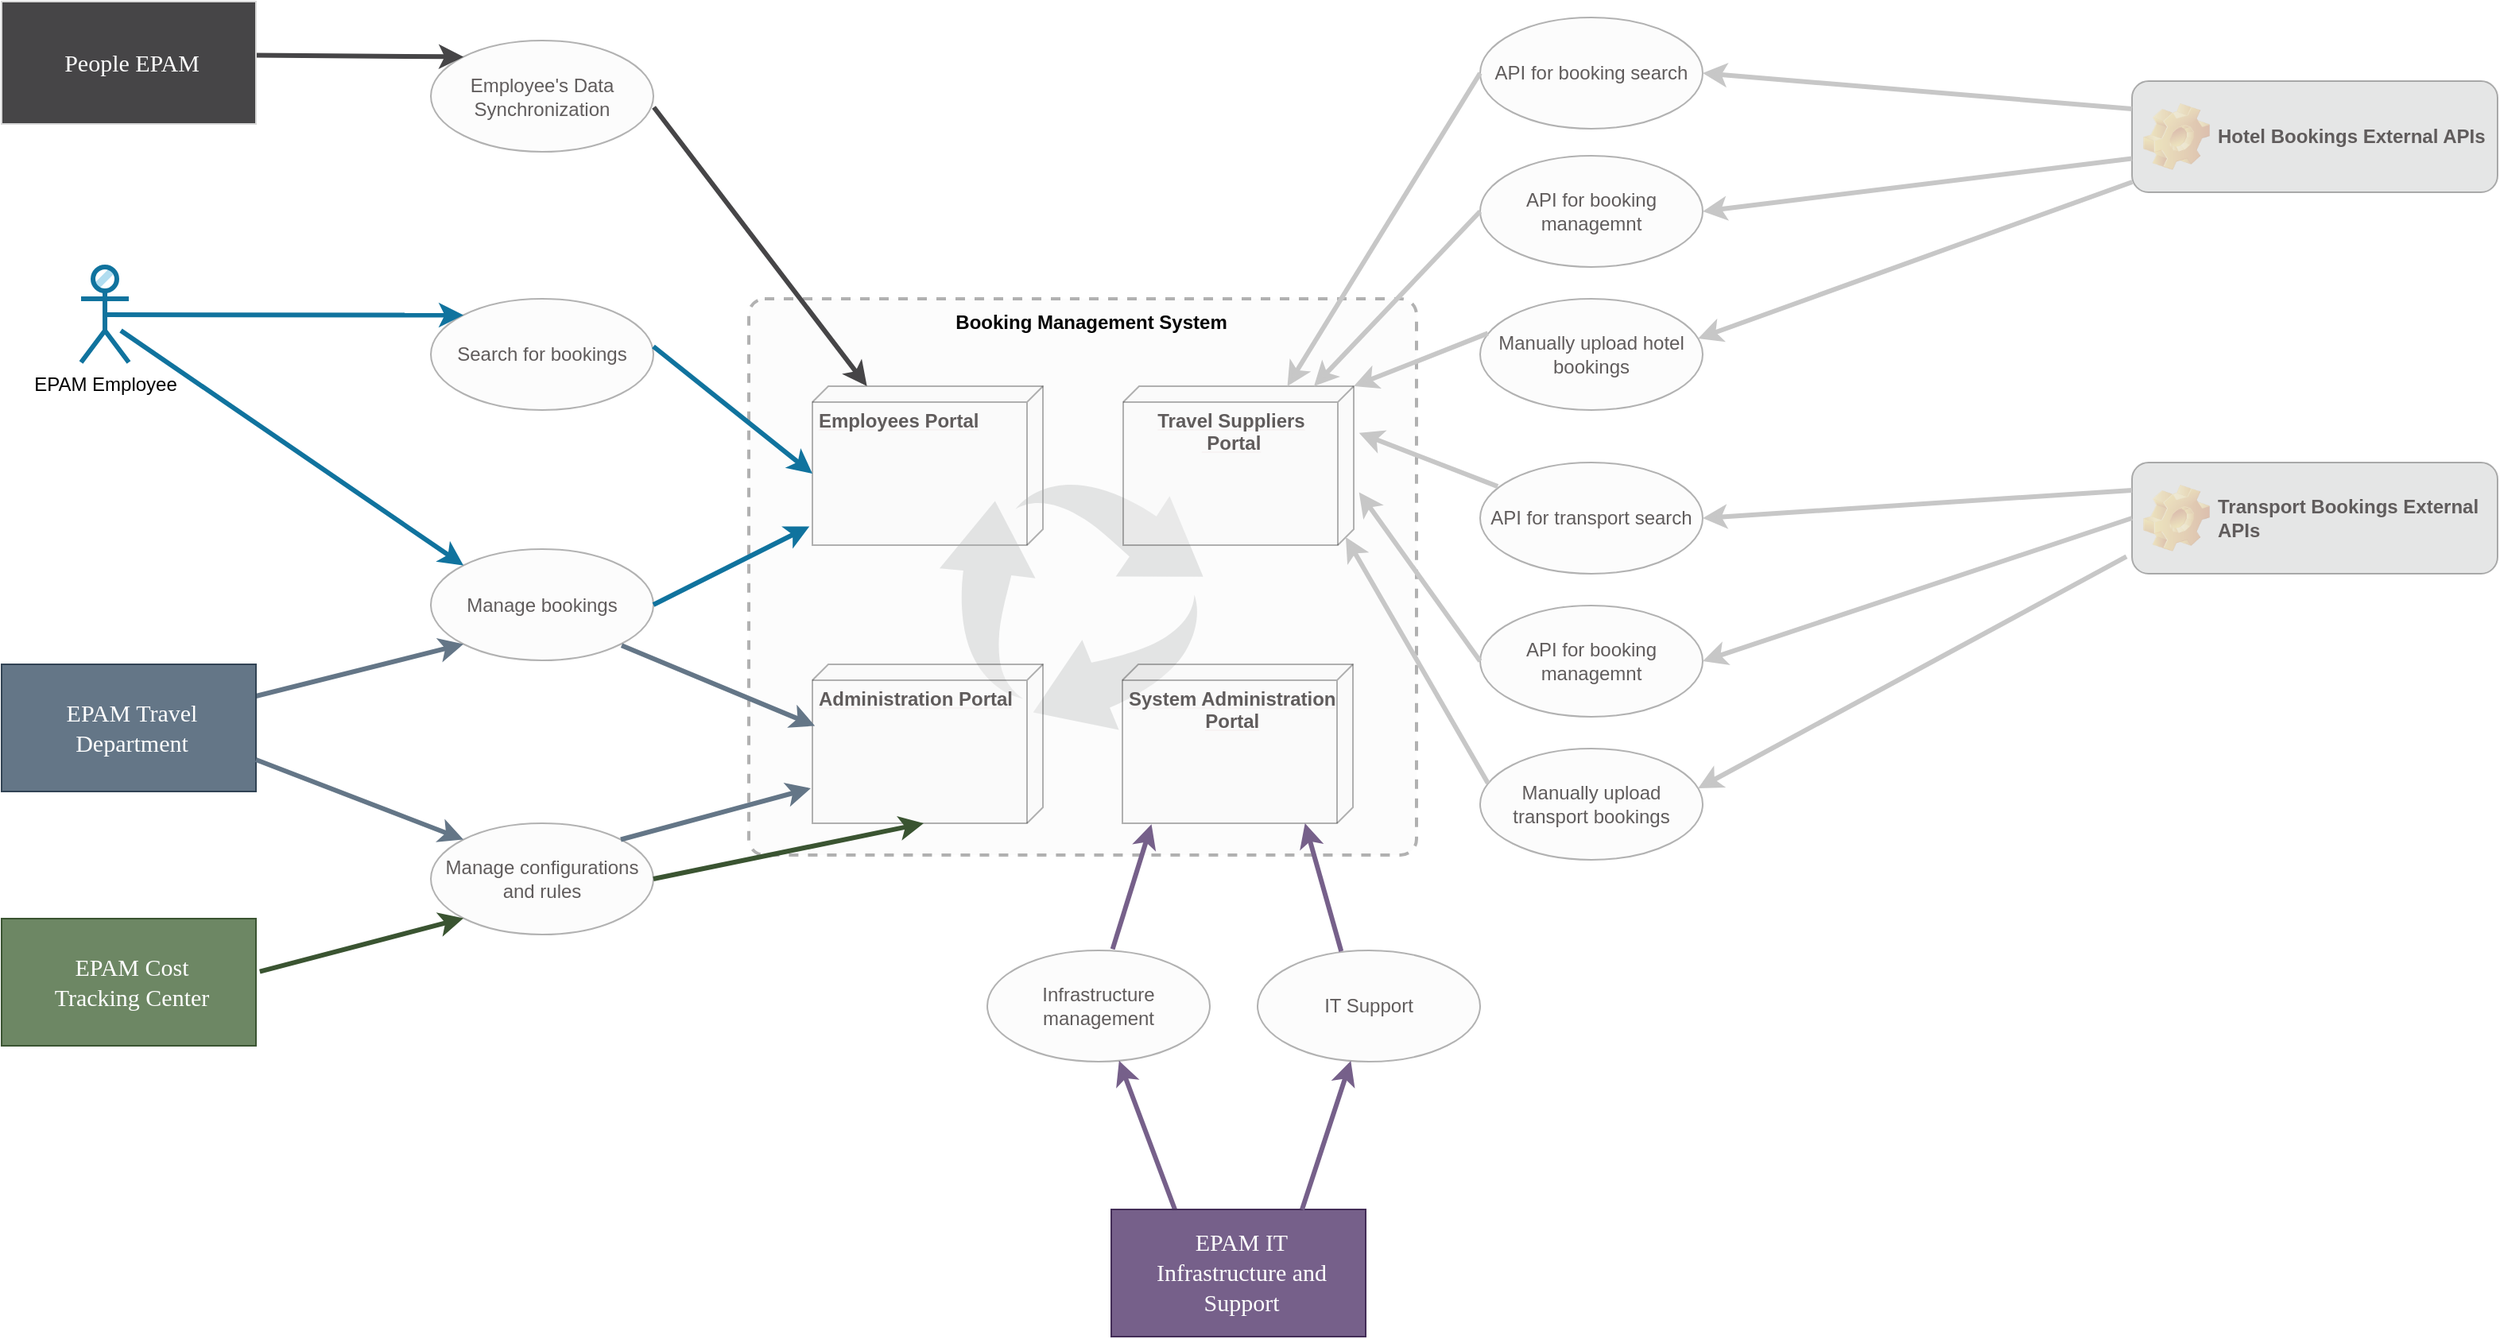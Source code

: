 <mxfile version="20.7.4" type="github"><diagram id="6KhqzitW6OaVGn5FPKc8" name="Page-1"><mxGraphModel dx="3235" dy="1360" grid="1" gridSize="10" guides="1" tooltips="1" connect="1" arrows="1" fold="1" page="1" pageScale="1" pageWidth="850" pageHeight="1100" background="#ffffff" math="0" shadow="0"><root><mxCell id="0"/><mxCell id="1" parent="0"/><mxCell id="Z2NxeRV6o-GXnKupN0sx-10" value="" style="html=1;align=center;verticalAlign=top;rounded=1;absoluteArcSize=1;arcSize=20;dashed=1;fontColor=#f7f3f3;fillColor=#f5f5f5;opacity=30;strokeWidth=2;" vertex="1" parent="1"><mxGeometry x="90" y="297" width="420" height="350" as="geometry"/></mxCell><mxCell id="Z2NxeRV6o-GXnKupN0sx-6" value="&lt;b style=&quot;&quot;&gt;&lt;font color=&quot;#605c5c&quot;&gt;Employees Portal&lt;/font&gt;&lt;/b&gt;" style="verticalAlign=top;align=left;spacingTop=8;spacingLeft=2;spacingRight=12;shape=cube;size=10;direction=south;fontStyle=4;html=1;fontColor=#f7f3f3;fillColor=#f5f5f5;opacity=30;" vertex="1" parent="1"><mxGeometry x="130" y="352" width="145" height="100" as="geometry"/></mxCell><mxCell id="Z2NxeRV6o-GXnKupN0sx-17" value="Search for bookings" style="ellipse;whiteSpace=wrap;html=1;fontColor=#605c5c;fillColor=#f5f5f5;opacity=30;" vertex="1" parent="1"><mxGeometry x="-110" y="297" width="140" height="70" as="geometry"/></mxCell><mxCell id="Z2NxeRV6o-GXnKupN0sx-18" value="" style="sketch=0;html=1;aspect=fixed;strokeColor=none;shadow=0;align=center;verticalAlign=top;fillColor=#a9abad;shape=mxgraph.gcp2.arrow_cycle;fontColor=#605c5c;opacity=30;" vertex="1" parent="1"><mxGeometry x="210" y="410.75" width="165.79" height="157.5" as="geometry"/></mxCell><mxCell id="Z2NxeRV6o-GXnKupN0sx-19" value="API for booking search" style="ellipse;whiteSpace=wrap;html=1;fontColor=#605c5c;fillColor=#f5f5f5;opacity=30;" vertex="1" parent="1"><mxGeometry x="550" y="120" width="140" height="70" as="geometry"/></mxCell><mxCell id="Z2NxeRV6o-GXnKupN0sx-21" value="Manage bookings" style="ellipse;whiteSpace=wrap;html=1;fontColor=#605c5c;fillColor=#f5f5f5;opacity=30;" vertex="1" parent="1"><mxGeometry x="-110" y="454.5" width="140" height="70" as="geometry"/></mxCell><mxCell id="Z2NxeRV6o-GXnKupN0sx-23" value="Hotel Bookings External APIs" style="label;whiteSpace=wrap;html=1;image=img/clipart/Gear_128x128.png;fontColor=#605c5c;fillColor=#a9abad;opacity=30;" vertex="1" parent="1"><mxGeometry x="960" y="160" width="230" height="70" as="geometry"/></mxCell><mxCell id="Z2NxeRV6o-GXnKupN0sx-24" value="Transport Bookings External APIs" style="label;whiteSpace=wrap;html=1;image=img/clipart/Gear_128x128.png;fontColor=#605c5c;fillColor=#a9abad;opacity=30;" vertex="1" parent="1"><mxGeometry x="960" y="400" width="230" height="70" as="geometry"/></mxCell><mxCell id="Z2NxeRV6o-GXnKupN0sx-26" value="EPAM Employee" style="shape=umlActor;html=1;verticalLabelPosition=bottom;verticalAlign=top;align=center;fillColor=#b1ddf0;strokeColor=#10739e;strokeWidth=3;fillStyle=hatch;" vertex="1" parent="1"><mxGeometry x="-330" y="277" width="30" height="60" as="geometry"/></mxCell><mxCell id="Z2NxeRV6o-GXnKupN0sx-34" value="&lt;b style=&quot;&quot;&gt;&lt;font color=&quot;#605c5c&quot;&gt;Administration Portal&lt;/font&gt;&lt;/b&gt;" style="verticalAlign=top;align=left;spacingTop=8;spacingLeft=2;spacingRight=12;shape=cube;size=10;direction=south;fontStyle=4;html=1;fontColor=#f7f3f3;fillColor=#f5f5f5;opacity=30;" vertex="1" parent="1"><mxGeometry x="130" y="527" width="145" height="100" as="geometry"/></mxCell><mxCell id="Z2NxeRV6o-GXnKupN0sx-35" value="" style="endArrow=classic;html=1;rounded=0;fontColor=#605c5c;strokeColor=#647687;entryX=0;entryY=1;entryDx=0;entryDy=0;fillColor=#76608a;strokeWidth=3;exitX=1;exitY=0.25;exitDx=0;exitDy=0;" edge="1" parent="1" source="Z2NxeRV6o-GXnKupN0sx-63" target="Z2NxeRV6o-GXnKupN0sx-21"><mxGeometry width="50" height="50" relative="1" as="geometry"><mxPoint x="-220" y="592.34" as="sourcePoint"/><mxPoint x="-107.06" y="677.0" as="targetPoint"/></mxGeometry></mxCell><mxCell id="Z2NxeRV6o-GXnKupN0sx-37" value="" style="endArrow=classic;html=1;rounded=0;fontColor=#605c5c;strokeColor=#10739e;fillColor=#b1ddf0;strokeWidth=3;entryX=0;entryY=0;entryDx=55;entryDy=145;entryPerimeter=0;" edge="1" parent="1" target="Z2NxeRV6o-GXnKupN0sx-6"><mxGeometry width="50" height="50" relative="1" as="geometry"><mxPoint x="30" y="327" as="sourcePoint"/><mxPoint x="-480" y="527" as="targetPoint"/></mxGeometry></mxCell><mxCell id="Z2NxeRV6o-GXnKupN0sx-43" value="" style="endArrow=classic;html=1;rounded=0;fontColor=#605c5c;strokeColor=#76608a;fillColor=#b1ddf0;strokeWidth=3;exitX=0.25;exitY=0;exitDx=0;exitDy=0;" edge="1" parent="1" source="Z2NxeRV6o-GXnKupN0sx-100" target="Z2NxeRV6o-GXnKupN0sx-73"><mxGeometry width="50" height="50" relative="1" as="geometry"><mxPoint x="439.5" y="822.25" as="sourcePoint"/><mxPoint x="320" y="780" as="targetPoint"/></mxGeometry></mxCell><mxCell id="Z2NxeRV6o-GXnKupN0sx-45" value="" style="endArrow=classic;html=1;rounded=0;fontColor=#605c5c;strokeColor=#647687;entryX=0.387;entryY=0.989;entryDx=0;entryDy=0;fillColor=#76608a;strokeWidth=3;entryPerimeter=0;" edge="1" parent="1" target="Z2NxeRV6o-GXnKupN0sx-34"><mxGeometry width="50" height="50" relative="1" as="geometry"><mxPoint x="10" y="515.09" as="sourcePoint"/><mxPoint x="140.503" y="436.999" as="targetPoint"/></mxGeometry></mxCell><mxCell id="Z2NxeRV6o-GXnKupN0sx-49" value="Manage configurations and rules" style="ellipse;whiteSpace=wrap;html=1;fontColor=#605c5c;fillColor=#f5f5f5;opacity=30;" vertex="1" parent="1"><mxGeometry x="-110" y="627" width="140" height="70" as="geometry"/></mxCell><mxCell id="Z2NxeRV6o-GXnKupN0sx-68" value="&lt;b&gt;Booking Management System&lt;/b&gt;" style="text;html=1;align=center;verticalAlign=middle;resizable=0;points=[];autosize=1;strokeColor=none;fillColor=none;fontColor=#050505;" vertex="1" parent="1"><mxGeometry x="210" y="297" width="190" height="30" as="geometry"/></mxCell><mxCell id="Z2NxeRV6o-GXnKupN0sx-69" value="" style="endArrow=classic;html=1;rounded=0;fontColor=#605c5c;strokeColor=#3A5431;fillColor=#6d8764;strokeWidth=3;entryX=0;entryY=1;entryDx=0;entryDy=0;exitX=1.015;exitY=0.417;exitDx=0;exitDy=0;exitPerimeter=0;" edge="1" parent="1" source="Z2NxeRV6o-GXnKupN0sx-56" target="Z2NxeRV6o-GXnKupN0sx-49"><mxGeometry width="50" height="50" relative="1" as="geometry"><mxPoint x="-210" y="747" as="sourcePoint"/><mxPoint x="580" y="507" as="targetPoint"/></mxGeometry></mxCell><mxCell id="Z2NxeRV6o-GXnKupN0sx-72" value="" style="endArrow=classic;html=1;rounded=0;fontColor=#605c5c;strokeColor=#464547;fillColor=#b1ddf0;strokeWidth=3;exitX=0.992;exitY=0.438;exitDx=0;exitDy=0;entryX=0;entryY=0;entryDx=0;entryDy=0;exitPerimeter=0;" edge="1" parent="1" source="Z2NxeRV6o-GXnKupN0sx-59" target="Z2NxeRV6o-GXnKupN0sx-89"><mxGeometry width="50" height="50" relative="1" as="geometry"><mxPoint x="-230" y="412" as="sourcePoint"/><mxPoint x="-55" y="411.5" as="targetPoint"/></mxGeometry></mxCell><mxCell id="Z2NxeRV6o-GXnKupN0sx-73" value="Infrastructure management" style="ellipse;whiteSpace=wrap;html=1;fontColor=#605c5c;fillColor=#f5f5f5;opacity=30;" vertex="1" parent="1"><mxGeometry x="240" y="707" width="140" height="70" as="geometry"/></mxCell><mxCell id="Z2NxeRV6o-GXnKupN0sx-55" value="" style="group;fillColor=#6d8764;fontColor=#ffffff;strokeColor=#3A5431;" vertex="1" connectable="0" parent="1"><mxGeometry x="-380" y="687" width="160" height="80" as="geometry"/></mxCell><mxCell id="Z2NxeRV6o-GXnKupN0sx-56" value="" style="rounded=0;whiteSpace=wrap;html=1;glass=0;strokeColor=#3A5431;strokeWidth=1;fillColor=#6d8764;fontFamily=calibri;fontSize=14;fontColor=#ffffff;" vertex="1" parent="Z2NxeRV6o-GXnKupN0sx-55"><mxGeometry width="160" height="80" as="geometry"/></mxCell><mxCell id="Z2NxeRV6o-GXnKupN0sx-57" value="&lt;span style=&quot;font-size: 15px&quot;&gt;&lt;font color=&quot;#ffffff&quot;&gt;EPAM Cost Tracking Center&lt;/font&gt;&lt;/span&gt;" style="text;html=1;strokeColor=none;fillColor=none;align=center;verticalAlign=middle;whiteSpace=wrap;rounded=1;glass=0;fontFamily=Trebuchet MS;fontSize=14;fontColor=#CFFFFC;" vertex="1" parent="Z2NxeRV6o-GXnKupN0sx-55"><mxGeometry x="21.053" y="32" width="122.105" height="16" as="geometry"/></mxCell><mxCell id="Z2NxeRV6o-GXnKupN0sx-58" value="" style="group" vertex="1" connectable="0" parent="1"><mxGeometry x="-380" y="110" width="160" height="77" as="geometry"/></mxCell><mxCell id="Z2NxeRV6o-GXnKupN0sx-59" value="" style="rounded=0;whiteSpace=wrap;html=1;glass=0;strokeColor=#D8D8D8;strokeWidth=1;fillColor=#464547;gradientColor=none;fontFamily=calibri;fontSize=14;fontColor=#CFFFFC;" vertex="1" parent="Z2NxeRV6o-GXnKupN0sx-58"><mxGeometry width="160.0" height="77.0" as="geometry"/></mxCell><mxCell id="Z2NxeRV6o-GXnKupN0sx-60" value="&lt;span style=&quot;font-size: 15px&quot;&gt;&lt;font color=&quot;#ffffff&quot;&gt;People EPAM&lt;/font&gt;&lt;/span&gt;" style="text;html=1;strokeColor=none;fillColor=none;align=center;verticalAlign=middle;whiteSpace=wrap;rounded=1;glass=0;fontFamily=Trebuchet MS;fontSize=14;fontColor=#CFFFFC;" vertex="1" parent="Z2NxeRV6o-GXnKupN0sx-58"><mxGeometry x="21.053" y="30.8" width="122.105" height="15.4" as="geometry"/></mxCell><mxCell id="Z2NxeRV6o-GXnKupN0sx-62" value="" style="group;fillColor=#647687;fontColor=#ffffff;strokeColor=#314354;" vertex="1" connectable="0" parent="1"><mxGeometry x="-380" y="527" width="160" height="80" as="geometry"/></mxCell><mxCell id="Z2NxeRV6o-GXnKupN0sx-63" value="" style="rounded=0;whiteSpace=wrap;html=1;glass=0;strokeColor=#314354;strokeWidth=1;fillColor=#647687;fontFamily=calibri;fontSize=14;fontColor=#ffffff;" vertex="1" parent="Z2NxeRV6o-GXnKupN0sx-62"><mxGeometry width="160" height="80" as="geometry"/></mxCell><mxCell id="Z2NxeRV6o-GXnKupN0sx-64" value="&lt;span style=&quot;font-size: 15px&quot;&gt;&lt;font color=&quot;#ffffff&quot;&gt;EPAM Travel Department&lt;/font&gt;&lt;/span&gt;" style="text;html=1;strokeColor=none;fillColor=none;align=center;verticalAlign=middle;whiteSpace=wrap;rounded=1;glass=0;fontFamily=Trebuchet MS;fontSize=14;fontColor=#CFFFFC;" vertex="1" parent="Z2NxeRV6o-GXnKupN0sx-62"><mxGeometry x="21.053" y="32" width="122.105" height="16" as="geometry"/></mxCell><mxCell id="Z2NxeRV6o-GXnKupN0sx-81" value="" style="endArrow=classic;html=1;rounded=0;fontColor=#605c5c;strokeColor=#3A5431;fillColor=#6d8764;strokeWidth=3;exitX=1;exitY=0.5;exitDx=0;exitDy=0;" edge="1" parent="1" source="Z2NxeRV6o-GXnKupN0sx-49"><mxGeometry width="50" height="50" relative="1" as="geometry"><mxPoint x="30" y="666.98" as="sourcePoint"/><mxPoint x="200" y="627" as="targetPoint"/><Array as="points"/></mxGeometry></mxCell><mxCell id="Z2NxeRV6o-GXnKupN0sx-89" value="Employee's Data Synchronization" style="ellipse;whiteSpace=wrap;html=1;fontColor=#605c5c;fillColor=#f5f5f5;opacity=30;" vertex="1" parent="1"><mxGeometry x="-110" y="134.5" width="140" height="70" as="geometry"/></mxCell><mxCell id="Z2NxeRV6o-GXnKupN0sx-94" value="" style="endArrow=classic;html=1;rounded=0;fontColor=#605c5c;strokeColor=#464547;fillColor=#b1ddf0;strokeWidth=3;exitX=1.002;exitY=0.6;exitDx=0;exitDy=0;exitPerimeter=0;" edge="1" parent="1" source="Z2NxeRV6o-GXnKupN0sx-89" target="Z2NxeRV6o-GXnKupN0sx-6"><mxGeometry width="50" height="50" relative="1" as="geometry"><mxPoint x="30" y="347" as="sourcePoint"/><mxPoint x="150" y="277" as="targetPoint"/></mxGeometry></mxCell><mxCell id="Z2NxeRV6o-GXnKupN0sx-98" value="" style="endArrow=classic;html=1;rounded=0;fontColor=#605c5c;strokeColor=#10739e;fillColor=#b1ddf0;strokeWidth=3;entryX=0;entryY=0;entryDx=0;entryDy=0;exitX=0.5;exitY=0.5;exitDx=0;exitDy=0;exitPerimeter=0;" edge="1" parent="1" source="Z2NxeRV6o-GXnKupN0sx-26" target="Z2NxeRV6o-GXnKupN0sx-17"><mxGeometry width="50" height="50" relative="1" as="geometry"><mxPoint x="-310" y="317" as="sourcePoint"/><mxPoint x="-210" y="397" as="targetPoint"/></mxGeometry></mxCell><mxCell id="Z2NxeRV6o-GXnKupN0sx-99" value="" style="group;fillColor=#76608a;fontColor=#ffffff;strokeColor=#432D57;" vertex="1" connectable="0" parent="1"><mxGeometry x="318" y="870" width="160" height="80" as="geometry"/></mxCell><mxCell id="Z2NxeRV6o-GXnKupN0sx-100" value="" style="rounded=0;whiteSpace=wrap;html=1;glass=0;strokeColor=#432D57;strokeWidth=1;fillColor=#76608a;fontFamily=calibri;fontSize=14;fillStyle=auto;fontColor=#ffffff;" vertex="1" parent="Z2NxeRV6o-GXnKupN0sx-99"><mxGeometry width="160" height="80" as="geometry"/></mxCell><mxCell id="Z2NxeRV6o-GXnKupN0sx-101" value="&lt;span style=&quot;font-size: 15px&quot;&gt;&lt;font color=&quot;#ffffff&quot;&gt;EPAM IT Infrastructure and Support&lt;/font&gt;&lt;/span&gt;" style="text;html=1;strokeColor=none;fillColor=none;align=center;verticalAlign=middle;whiteSpace=wrap;rounded=1;glass=0;fontFamily=Trebuchet MS;fontSize=14;fontColor=#CFFFFC;" vertex="1" parent="Z2NxeRV6o-GXnKupN0sx-99"><mxGeometry x="21.053" y="32" width="122.105" height="16" as="geometry"/></mxCell><mxCell id="Z2NxeRV6o-GXnKupN0sx-102" value="" style="endArrow=classic;html=1;rounded=0;fontColor=#605c5c;strokeColor=#647687;entryX=0;entryY=0;entryDx=0;entryDy=0;fillColor=#76608a;strokeWidth=3;exitX=1;exitY=0.75;exitDx=0;exitDy=0;" edge="1" parent="1" source="Z2NxeRV6o-GXnKupN0sx-63" target="Z2NxeRV6o-GXnKupN0sx-49"><mxGeometry width="50" height="50" relative="1" as="geometry"><mxPoint x="-210" y="557" as="sourcePoint"/><mxPoint x="-79.497" y="524.249" as="targetPoint"/></mxGeometry></mxCell><mxCell id="Z2NxeRV6o-GXnKupN0sx-103" value="" style="endArrow=classic;html=1;rounded=0;fontColor=#605c5c;strokeColor=#647687;entryX=0.78;entryY=1.007;entryDx=0;entryDy=0;fillColor=#76608a;strokeWidth=3;entryPerimeter=0;exitX=1;exitY=0;exitDx=0;exitDy=0;" edge="1" parent="1" source="Z2NxeRV6o-GXnKupN0sx-49" target="Z2NxeRV6o-GXnKupN0sx-34"><mxGeometry width="50" height="50" relative="1" as="geometry"><mxPoint x="50" y="647" as="sourcePoint"/><mxPoint x="150.503" y="697.251" as="targetPoint"/></mxGeometry></mxCell><mxCell id="Z2NxeRV6o-GXnKupN0sx-107" value="&lt;b style=&quot;&quot;&gt;&lt;font color=&quot;#605c5c&quot;&gt;System Administration&lt;br&gt;&lt;div style=&quot;text-align: center;&quot;&gt;Portal&lt;/div&gt;&lt;/font&gt;&lt;/b&gt;" style="verticalAlign=top;align=left;spacingTop=8;spacingLeft=2;spacingRight=12;shape=cube;size=10;direction=south;fontStyle=4;html=1;fontColor=#f7f3f3;fillColor=#f5f5f5;opacity=30;" vertex="1" parent="1"><mxGeometry x="325" y="527" width="145" height="100" as="geometry"/></mxCell><mxCell id="Z2NxeRV6o-GXnKupN0sx-108" value="" style="endArrow=classic;html=1;rounded=0;fontColor=#605c5c;strokeColor=#76608a;fillColor=#b1ddf0;strokeWidth=3;exitX=0.563;exitY=-0.012;exitDx=0;exitDy=0;entryX=1.006;entryY=0.874;entryDx=0;entryDy=0;entryPerimeter=0;exitPerimeter=0;" edge="1" parent="1" source="Z2NxeRV6o-GXnKupN0sx-73" target="Z2NxeRV6o-GXnKupN0sx-107"><mxGeometry width="50" height="50" relative="1" as="geometry"><mxPoint x="329.58" y="707.0" as="sourcePoint"/><mxPoint x="330.08" y="627.68" as="targetPoint"/></mxGeometry></mxCell><mxCell id="Z2NxeRV6o-GXnKupN0sx-109" value="&lt;font color=&quot;#605c5c&quot;&gt;&lt;b&gt;Travel Suppliers&lt;br&gt;&amp;nbsp;Portal&lt;/b&gt;&lt;/font&gt;" style="verticalAlign=top;align=center;spacingTop=8;spacingLeft=2;spacingRight=12;shape=cube;size=10;direction=south;fontStyle=4;html=1;fontColor=#f7f3f3;fillColor=#f5f5f5;opacity=30;" vertex="1" parent="1"><mxGeometry x="325.5" y="352" width="145" height="100" as="geometry"/></mxCell><mxCell id="Z2NxeRV6o-GXnKupN0sx-110" value="Manually upload hotel bookings" style="ellipse;whiteSpace=wrap;html=1;fontColor=#605c5c;fillColor=#f5f5f5;opacity=30;" vertex="1" parent="1"><mxGeometry x="550" y="297" width="140" height="70" as="geometry"/></mxCell><mxCell id="Z2NxeRV6o-GXnKupN0sx-111" value="API for booking managemnt" style="ellipse;whiteSpace=wrap;html=1;fontColor=#605c5c;fillColor=#f5f5f5;opacity=30;" vertex="1" parent="1"><mxGeometry x="550" y="207" width="140" height="70" as="geometry"/></mxCell><mxCell id="Z2NxeRV6o-GXnKupN0sx-112" value="" style="endArrow=classic;html=1;rounded=0;fontColor=#605c5c;strokeColor=#c7c7c7;entryX=1;entryY=0.5;entryDx=0;entryDy=0;fillColor=#76608a;strokeWidth=3;exitX=0;exitY=0.697;exitDx=0;exitDy=0;exitPerimeter=0;" edge="1" parent="1" source="Z2NxeRV6o-GXnKupN0sx-23" target="Z2NxeRV6o-GXnKupN0sx-111"><mxGeometry width="50" height="50" relative="1" as="geometry"><mxPoint x="920" y="367" as="sourcePoint"/><mxPoint x="775" y="324.5" as="targetPoint"/></mxGeometry></mxCell><mxCell id="Z2NxeRV6o-GXnKupN0sx-114" value="" style="endArrow=classic;html=1;rounded=0;fontColor=#605c5c;strokeColor=#c7c7c7;entryX=0.979;entryY=0.358;entryDx=0;entryDy=0;fillColor=#76608a;strokeWidth=3;exitX=0.001;exitY=0.907;exitDx=0;exitDy=0;exitPerimeter=0;entryPerimeter=0;" edge="1" parent="1" source="Z2NxeRV6o-GXnKupN0sx-23" target="Z2NxeRV6o-GXnKupN0sx-110"><mxGeometry width="50" height="50" relative="1" as="geometry"><mxPoint x="930" y="395.79" as="sourcePoint"/><mxPoint x="785" y="397" as="targetPoint"/></mxGeometry></mxCell><mxCell id="Z2NxeRV6o-GXnKupN0sx-115" value="" style="endArrow=classic;html=1;rounded=0;fontColor=#605c5c;strokeColor=#c7c7c7;entryX=1;entryY=0.5;entryDx=0;entryDy=0;fillColor=#76608a;strokeWidth=3;exitX=0;exitY=0.25;exitDx=0;exitDy=0;" edge="1" parent="1" source="Z2NxeRV6o-GXnKupN0sx-23" target="Z2NxeRV6o-GXnKupN0sx-19"><mxGeometry width="50" height="50" relative="1" as="geometry"><mxPoint x="920" y="352.0" as="sourcePoint"/><mxPoint x="763.6" y="428.27" as="targetPoint"/></mxGeometry></mxCell><mxCell id="Z2NxeRV6o-GXnKupN0sx-116" value="" style="endArrow=classic;html=1;rounded=0;fontColor=#605c5c;strokeColor=#c7c7c7;fillColor=#76608a;strokeWidth=3;exitX=0;exitY=0.5;exitDx=0;exitDy=0;" edge="1" parent="1" source="Z2NxeRV6o-GXnKupN0sx-19" target="Z2NxeRV6o-GXnKupN0sx-109"><mxGeometry width="50" height="50" relative="1" as="geometry"><mxPoint x="637.8" y="303.21" as="sourcePoint"/><mxPoint x="490.0" y="257" as="targetPoint"/></mxGeometry></mxCell><mxCell id="Z2NxeRV6o-GXnKupN0sx-117" value="" style="endArrow=classic;html=1;rounded=0;fontColor=#605c5c;strokeColor=#c7c7c7;fillColor=#76608a;strokeWidth=3;exitX=0;exitY=0.5;exitDx=0;exitDy=0;" edge="1" parent="1" source="Z2NxeRV6o-GXnKupN0sx-111" target="Z2NxeRV6o-GXnKupN0sx-109"><mxGeometry width="50" height="50" relative="1" as="geometry"><mxPoint x="640" y="387" as="sourcePoint"/><mxPoint x="490.0" y="387.61" as="targetPoint"/></mxGeometry></mxCell><mxCell id="Z2NxeRV6o-GXnKupN0sx-118" value="" style="endArrow=classic;html=1;rounded=0;fontColor=#605c5c;strokeColor=#c7c7c7;fillColor=#76608a;strokeWidth=3;exitX=0.035;exitY=0.31;exitDx=0;exitDy=0;exitPerimeter=0;entryX=0;entryY=0;entryDx=0;entryDy=0;entryPerimeter=0;" edge="1" parent="1" source="Z2NxeRV6o-GXnKupN0sx-110" target="Z2NxeRV6o-GXnKupN0sx-109"><mxGeometry width="50" height="50" relative="1" as="geometry"><mxPoint x="635" y="467" as="sourcePoint"/><mxPoint x="486.83" y="538.57" as="targetPoint"/></mxGeometry></mxCell><mxCell id="Z2NxeRV6o-GXnKupN0sx-119" value="API for transport search" style="ellipse;whiteSpace=wrap;html=1;fontColor=#605c5c;fillColor=#f5f5f5;opacity=30;" vertex="1" parent="1"><mxGeometry x="550" y="400" width="140" height="70" as="geometry"/></mxCell><mxCell id="Z2NxeRV6o-GXnKupN0sx-120" value="Manually upload transport bookings" style="ellipse;whiteSpace=wrap;html=1;fontColor=#605c5c;fillColor=#f5f5f5;opacity=30;" vertex="1" parent="1"><mxGeometry x="550" y="580" width="140" height="70" as="geometry"/></mxCell><mxCell id="Z2NxeRV6o-GXnKupN0sx-121" value="API for booking managemnt" style="ellipse;whiteSpace=wrap;html=1;fontColor=#605c5c;fillColor=#f5f5f5;opacity=30;" vertex="1" parent="1"><mxGeometry x="550" y="490" width="140" height="70" as="geometry"/></mxCell><mxCell id="Z2NxeRV6o-GXnKupN0sx-122" value="" style="endArrow=classic;html=1;rounded=0;fontColor=#605c5c;strokeColor=#c7c7c7;entryX=1;entryY=0.5;entryDx=0;entryDy=0;fillColor=#76608a;strokeWidth=3;exitX=0;exitY=0.5;exitDx=0;exitDy=0;" edge="1" parent="1" target="Z2NxeRV6o-GXnKupN0sx-121" source="Z2NxeRV6o-GXnKupN0sx-24"><mxGeometry width="50" height="50" relative="1" as="geometry"><mxPoint x="951.3" y="643.29" as="sourcePoint"/><mxPoint x="776.3" y="582" as="targetPoint"/></mxGeometry></mxCell><mxCell id="Z2NxeRV6o-GXnKupN0sx-123" value="" style="endArrow=classic;html=1;rounded=0;fontColor=#605c5c;strokeColor=#c7c7c7;entryX=0.979;entryY=0.358;entryDx=0;entryDy=0;fillColor=#76608a;strokeWidth=3;exitX=-0.015;exitY=0.846;exitDx=0;exitDy=0;exitPerimeter=0;entryPerimeter=0;" edge="1" parent="1" target="Z2NxeRV6o-GXnKupN0sx-120" source="Z2NxeRV6o-GXnKupN0sx-24"><mxGeometry width="50" height="50" relative="1" as="geometry"><mxPoint x="951.53" y="657.99" as="sourcePoint"/><mxPoint x="786.3" y="654.5" as="targetPoint"/></mxGeometry></mxCell><mxCell id="Z2NxeRV6o-GXnKupN0sx-124" value="" style="endArrow=classic;html=1;rounded=0;fontColor=#605c5c;strokeColor=#c7c7c7;fillColor=#76608a;strokeWidth=3;exitX=0;exitY=0.25;exitDx=0;exitDy=0;entryX=1;entryY=0.5;entryDx=0;entryDy=0;" edge="1" parent="1" target="Z2NxeRV6o-GXnKupN0sx-119" source="Z2NxeRV6o-GXnKupN0sx-24"><mxGeometry width="50" height="50" relative="1" as="geometry"><mxPoint x="951.3" y="612" as="sourcePoint"/><mxPoint x="764.9" y="685.77" as="targetPoint"/></mxGeometry></mxCell><mxCell id="Z2NxeRV6o-GXnKupN0sx-125" value="" style="endArrow=classic;html=1;rounded=0;fontColor=#605c5c;strokeColor=#c7c7c7;fillColor=#76608a;strokeWidth=3;exitX=0.079;exitY=0.215;exitDx=0;exitDy=0;entryX=0.294;entryY=-0.023;entryDx=0;entryDy=0;entryPerimeter=0;exitPerimeter=0;" edge="1" parent="1" source="Z2NxeRV6o-GXnKupN0sx-119" target="Z2NxeRV6o-GXnKupN0sx-109"><mxGeometry width="50" height="50" relative="1" as="geometry"><mxPoint x="639.1" y="560.71" as="sourcePoint"/><mxPoint x="471.8" y="629.632" as="targetPoint"/></mxGeometry></mxCell><mxCell id="Z2NxeRV6o-GXnKupN0sx-126" value="" style="endArrow=classic;html=1;rounded=0;fontColor=#605c5c;strokeColor=#c7c7c7;fillColor=#76608a;strokeWidth=3;exitX=0;exitY=0.5;exitDx=0;exitDy=0;entryX=0.667;entryY=-0.023;entryDx=0;entryDy=0;entryPerimeter=0;" edge="1" parent="1" source="Z2NxeRV6o-GXnKupN0sx-121" target="Z2NxeRV6o-GXnKupN0sx-109"><mxGeometry width="50" height="50" relative="1" as="geometry"><mxPoint x="636.3" y="643.9" as="sourcePoint"/><mxPoint x="470.495" y="644" as="targetPoint"/></mxGeometry></mxCell><mxCell id="Z2NxeRV6o-GXnKupN0sx-127" value="" style="endArrow=classic;html=1;rounded=0;fontColor=#605c5c;strokeColor=#c7c7c7;fillColor=#76608a;strokeWidth=3;exitX=0.035;exitY=0.31;exitDx=0;exitDy=0;exitPerimeter=0;entryX=0;entryY=0;entryDx=95;entryDy=5;entryPerimeter=0;" edge="1" parent="1" source="Z2NxeRV6o-GXnKupN0sx-120" target="Z2NxeRV6o-GXnKupN0sx-109"><mxGeometry width="50" height="50" relative="1" as="geometry"><mxPoint x="636.3" y="724.5" as="sourcePoint"/><mxPoint x="473.395" y="687.5" as="targetPoint"/></mxGeometry></mxCell><mxCell id="Z2NxeRV6o-GXnKupN0sx-144" value="IT Support" style="ellipse;whiteSpace=wrap;html=1;fontColor=#605c5c;fillColor=#f5f5f5;opacity=30;" vertex="1" parent="1"><mxGeometry x="410" y="707" width="140" height="70" as="geometry"/></mxCell><mxCell id="Z2NxeRV6o-GXnKupN0sx-145" value="" style="endArrow=classic;html=1;rounded=0;fontColor=#605c5c;strokeColor=#76608a;fillColor=#b1ddf0;strokeWidth=3;exitX=0.75;exitY=0;exitDx=0;exitDy=0;" edge="1" parent="1" source="Z2NxeRV6o-GXnKupN0sx-100" target="Z2NxeRV6o-GXnKupN0sx-144"><mxGeometry width="50" height="50" relative="1" as="geometry"><mxPoint x="413.6" y="870.0" as="sourcePoint"/><mxPoint x="470" y="780" as="targetPoint"/></mxGeometry></mxCell><mxCell id="Z2NxeRV6o-GXnKupN0sx-146" value="" style="endArrow=classic;html=1;rounded=0;fontColor=#605c5c;strokeColor=#76608a;fillColor=#b1ddf0;strokeWidth=3;exitX=0.376;exitY=0.008;exitDx=0;exitDy=0;exitPerimeter=0;entryX=1;entryY=0.208;entryDx=0;entryDy=0;entryPerimeter=0;" edge="1" parent="1" source="Z2NxeRV6o-GXnKupN0sx-144" target="Z2NxeRV6o-GXnKupN0sx-107"><mxGeometry width="50" height="50" relative="1" as="geometry"><mxPoint x="445" y="707" as="sourcePoint"/><mxPoint x="495" y="617" as="targetPoint"/></mxGeometry></mxCell><mxCell id="Z2NxeRV6o-GXnKupN0sx-151" value="" style="endArrow=classic;html=1;rounded=0;fontColor=#605c5c;strokeColor=#10739e;fillColor=#b1ddf0;strokeWidth=3;entryX=0;entryY=0;entryDx=0;entryDy=0;exitX=0.5;exitY=0.5;exitDx=0;exitDy=0;exitPerimeter=0;" edge="1" parent="1" target="Z2NxeRV6o-GXnKupN0sx-21"><mxGeometry width="50" height="50" relative="1" as="geometry"><mxPoint x="-305" y="317" as="sourcePoint"/><mxPoint x="-79.497" y="317.251" as="targetPoint"/></mxGeometry></mxCell><mxCell id="Z2NxeRV6o-GXnKupN0sx-152" value="" style="endArrow=classic;html=1;rounded=0;fontColor=#605c5c;strokeColor=#10739e;fillColor=#b1ddf0;strokeWidth=3;entryX=0.882;entryY=1.013;entryDx=0;entryDy=0;exitX=1;exitY=0.5;exitDx=0;exitDy=0;entryPerimeter=0;" edge="1" parent="1" source="Z2NxeRV6o-GXnKupN0sx-21" target="Z2NxeRV6o-GXnKupN0sx-6"><mxGeometry width="50" height="50" relative="1" as="geometry"><mxPoint x="16.72" y="467.31" as="sourcePoint"/><mxPoint x="240.0" y="609.5" as="targetPoint"/></mxGeometry></mxCell></root></mxGraphModel></diagram></mxfile>